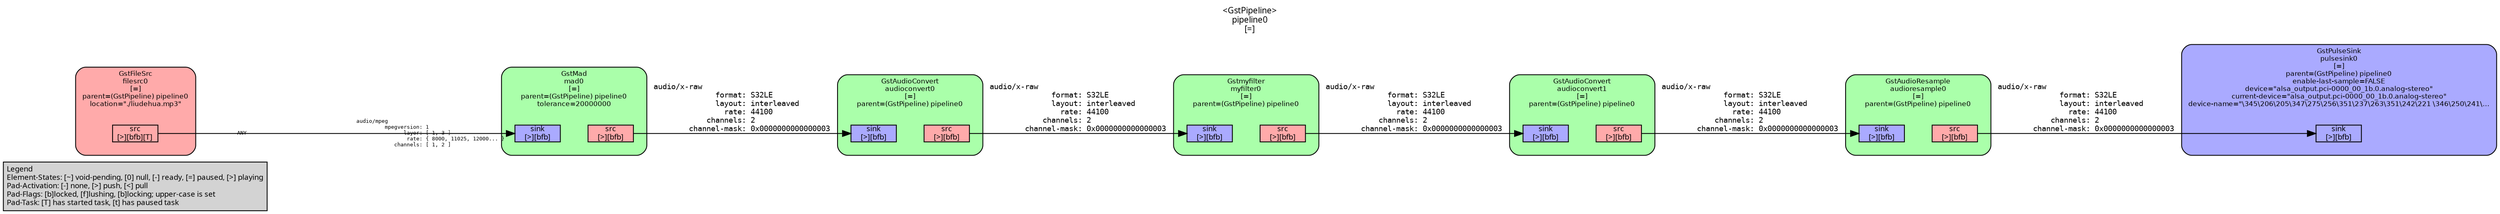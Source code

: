 digraph pipeline {
  rankdir=LR;
  fontname="sans";
  fontsize="10";
  labelloc=t;
  nodesep=.1;
  ranksep=.2;
  label="<GstPipeline>\npipeline0\n[=]";
  node [style="filled,rounded", shape=box, fontsize="9", fontname="sans", margin="0.0,0.0"];
  edge [labelfontsize="6", fontsize="9", fontname="monospace"];
  
  legend [
    pos="0,0!",
    margin="0.05,0.05",
    style="filled",
    label="Legend\lElement-States: [~] void-pending, [0] null, [-] ready, [=] paused, [>] playing\lPad-Activation: [-] none, [>] push, [<] pull\lPad-Flags: [b]locked, [f]lushing, [b]locking; upper-case is set\lPad-Task: [T] has started task, [t] has paused task\l",
  ];
  subgraph cluster_pulsesink0_0x1479a80 {
    fontname="Bitstream Vera Sans";
    fontsize="8";
    style="filled,rounded";
    color=black;
    label="GstPulseSink\npulsesink0\n[=]\nparent=(GstPipeline) pipeline0\nenable-last-sample=FALSE\ndevice=\"alsa_output.pci-0000_00_1b.0.analog-stereo\"\ncurrent-device=\"alsa_output.pci-0000_00_1b.0.analog-stereo\"\ndevice-name=\"\\345\\206\\205\\347\\275\\256\\351\\237\\263\\351\\242\\221 \\346\\250\\241\\…";
    subgraph cluster_pulsesink0_0x1479a80_sink {
      label="";
      style="invis";
      pulsesink0_0x1479a80_sink_0x14598f0 [color=black, fillcolor="#aaaaff", label="sink\n[>][bfb]", height="0.2", style="filled,solid"];
    }

    fillcolor="#aaaaff";
  }

  subgraph cluster_audioresample0_0x146c2d0 {
    fontname="Bitstream Vera Sans";
    fontsize="8";
    style="filled,rounded";
    color=black;
    label="GstAudioResample\naudioresample0\n[=]\nparent=(GstPipeline) pipeline0";
    subgraph cluster_audioresample0_0x146c2d0_sink {
      label="";
      style="invis";
      audioresample0_0x146c2d0_sink_0x1459470 [color=black, fillcolor="#aaaaff", label="sink\n[>][bfb]", height="0.2", style="filled,solid"];
    }

    subgraph cluster_audioresample0_0x146c2d0_src {
      label="";
      style="invis";
      audioresample0_0x146c2d0_src_0x14596b0 [color=black, fillcolor="#ffaaaa", label="src\n[>][bfb]", height="0.2", style="filled,solid"];
    }

    audioresample0_0x146c2d0_sink_0x1459470 -> audioresample0_0x146c2d0_src_0x14596b0 [style="invis"];
    fillcolor="#aaffaa";
  }

  audioresample0_0x146c2d0_src_0x14596b0 -> pulsesink0_0x1479a80_sink_0x14598f0 [label="audio/x-raw\l              format: S32LE\l              layout: interleaved\l                rate: 44100\l            channels: 2\l        channel-mask: 0x0000000000000003\l"]
  subgraph cluster_audioconvert1_0x14688d0 {
    fontname="Bitstream Vera Sans";
    fontsize="8";
    style="filled,rounded";
    color=black;
    label="GstAudioConvert\naudioconvert1\n[=]\nparent=(GstPipeline) pipeline0";
    subgraph cluster_audioconvert1_0x14688d0_sink {
      label="";
      style="invis";
      audioconvert1_0x14688d0_sink_0x1458ff0 [color=black, fillcolor="#aaaaff", label="sink\n[>][bfb]", height="0.2", style="filled,solid"];
    }

    subgraph cluster_audioconvert1_0x14688d0_src {
      label="";
      style="invis";
      audioconvert1_0x14688d0_src_0x1459230 [color=black, fillcolor="#ffaaaa", label="src\n[>][bfb]", height="0.2", style="filled,solid"];
    }

    audioconvert1_0x14688d0_sink_0x1458ff0 -> audioconvert1_0x14688d0_src_0x1459230 [style="invis"];
    fillcolor="#aaffaa";
  }

  audioconvert1_0x14688d0_src_0x1459230 -> audioresample0_0x146c2d0_sink_0x1459470 [label="audio/x-raw\l              format: S32LE\l              layout: interleaved\l                rate: 44100\l            channels: 2\l        channel-mask: 0x0000000000000003\l"]
  subgraph cluster_myfilter0_0x1467000 {
    fontname="Bitstream Vera Sans";
    fontsize="8";
    style="filled,rounded";
    color=black;
    label="Gstmyfilter\nmyfilter0\n[=]\nparent=(GstPipeline) pipeline0";
    subgraph cluster_myfilter0_0x1467000_sink {
      label="";
      style="invis";
      myfilter0_0x1467000_sink_0x1458b70 [color=black, fillcolor="#aaaaff", label="sink\n[>][bfb]", height="0.2", style="filled,solid"];
    }

    subgraph cluster_myfilter0_0x1467000_src {
      label="";
      style="invis";
      myfilter0_0x1467000_src_0x1458db0 [color=black, fillcolor="#ffaaaa", label="src\n[>][bfb]", height="0.2", style="filled,solid"];
    }

    myfilter0_0x1467000_sink_0x1458b70 -> myfilter0_0x1467000_src_0x1458db0 [style="invis"];
    fillcolor="#aaffaa";
  }

  myfilter0_0x1467000_src_0x1458db0 -> audioconvert1_0x14688d0_sink_0x1458ff0 [label="audio/x-raw\l              format: S32LE\l              layout: interleaved\l                rate: 44100\l            channels: 2\l        channel-mask: 0x0000000000000003\l"]
  subgraph cluster_audioconvert0_0x1464d50 {
    fontname="Bitstream Vera Sans";
    fontsize="8";
    style="filled,rounded";
    color=black;
    label="GstAudioConvert\naudioconvert0\n[=]\nparent=(GstPipeline) pipeline0";
    subgraph cluster_audioconvert0_0x1464d50_sink {
      label="";
      style="invis";
      audioconvert0_0x1464d50_sink_0x14586f0 [color=black, fillcolor="#aaaaff", label="sink\n[>][bfb]", height="0.2", style="filled,solid"];
    }

    subgraph cluster_audioconvert0_0x1464d50_src {
      label="";
      style="invis";
      audioconvert0_0x1464d50_src_0x1458930 [color=black, fillcolor="#ffaaaa", label="src\n[>][bfb]", height="0.2", style="filled,solid"];
    }

    audioconvert0_0x1464d50_sink_0x14586f0 -> audioconvert0_0x1464d50_src_0x1458930 [style="invis"];
    fillcolor="#aaffaa";
  }

  audioconvert0_0x1464d50_src_0x1458930 -> myfilter0_0x1467000_sink_0x1458b70 [label="audio/x-raw\l              format: S32LE\l              layout: interleaved\l                rate: 44100\l            channels: 2\l        channel-mask: 0x0000000000000003\l"]
  subgraph cluster_mad0_0x145a2c0 {
    fontname="Bitstream Vera Sans";
    fontsize="8";
    style="filled,rounded";
    color=black;
    label="GstMad\nmad0\n[=]\nparent=(GstPipeline) pipeline0\ntolerance=20000000";
    subgraph cluster_mad0_0x145a2c0_sink {
      label="";
      style="invis";
      mad0_0x145a2c0_sink_0x1458270 [color=black, fillcolor="#aaaaff", label="sink\n[>][bfb]", height="0.2", style="filled,solid"];
    }

    subgraph cluster_mad0_0x145a2c0_src {
      label="";
      style="invis";
      mad0_0x145a2c0_src_0x14584b0 [color=black, fillcolor="#ffaaaa", label="src\n[>][bfb]", height="0.2", style="filled,solid"];
    }

    mad0_0x145a2c0_sink_0x1458270 -> mad0_0x145a2c0_src_0x14584b0 [style="invis"];
    fillcolor="#aaffaa";
  }

  mad0_0x145a2c0_src_0x14584b0 -> audioconvert0_0x1464d50_sink_0x14586f0 [label="audio/x-raw\l              format: S32LE\l              layout: interleaved\l                rate: 44100\l            channels: 2\l        channel-mask: 0x0000000000000003\l"]
  subgraph cluster_filesrc0_0x134e110 {
    fontname="Bitstream Vera Sans";
    fontsize="8";
    style="filled,rounded";
    color=black;
    label="GstFileSrc\nfilesrc0\n[=]\nparent=(GstPipeline) pipeline0\nlocation=\"./liudehua.mp3\"";
    subgraph cluster_filesrc0_0x134e110_src {
      label="";
      style="invis";
      filesrc0_0x134e110_src_0x1458030 [color=black, fillcolor="#ffaaaa", label="src\n[>][bfb][T]", height="0.2", style="filled,solid"];
    }

    fillcolor="#ffaaaa";
  }

  filesrc0_0x134e110_src_0x1458030 -> mad0_0x145a2c0_sink_0x1458270 [labeldistance="10", labelangle="0", label="                                                  ", taillabel="ANY", headlabel="audio/mpeg\l         mpegversion: 1\l               layer: [ 1, 3 ]\l                rate: { 8000, 11025, 12000... }\l            channels: [ 1, 2 ]\l"]
}
